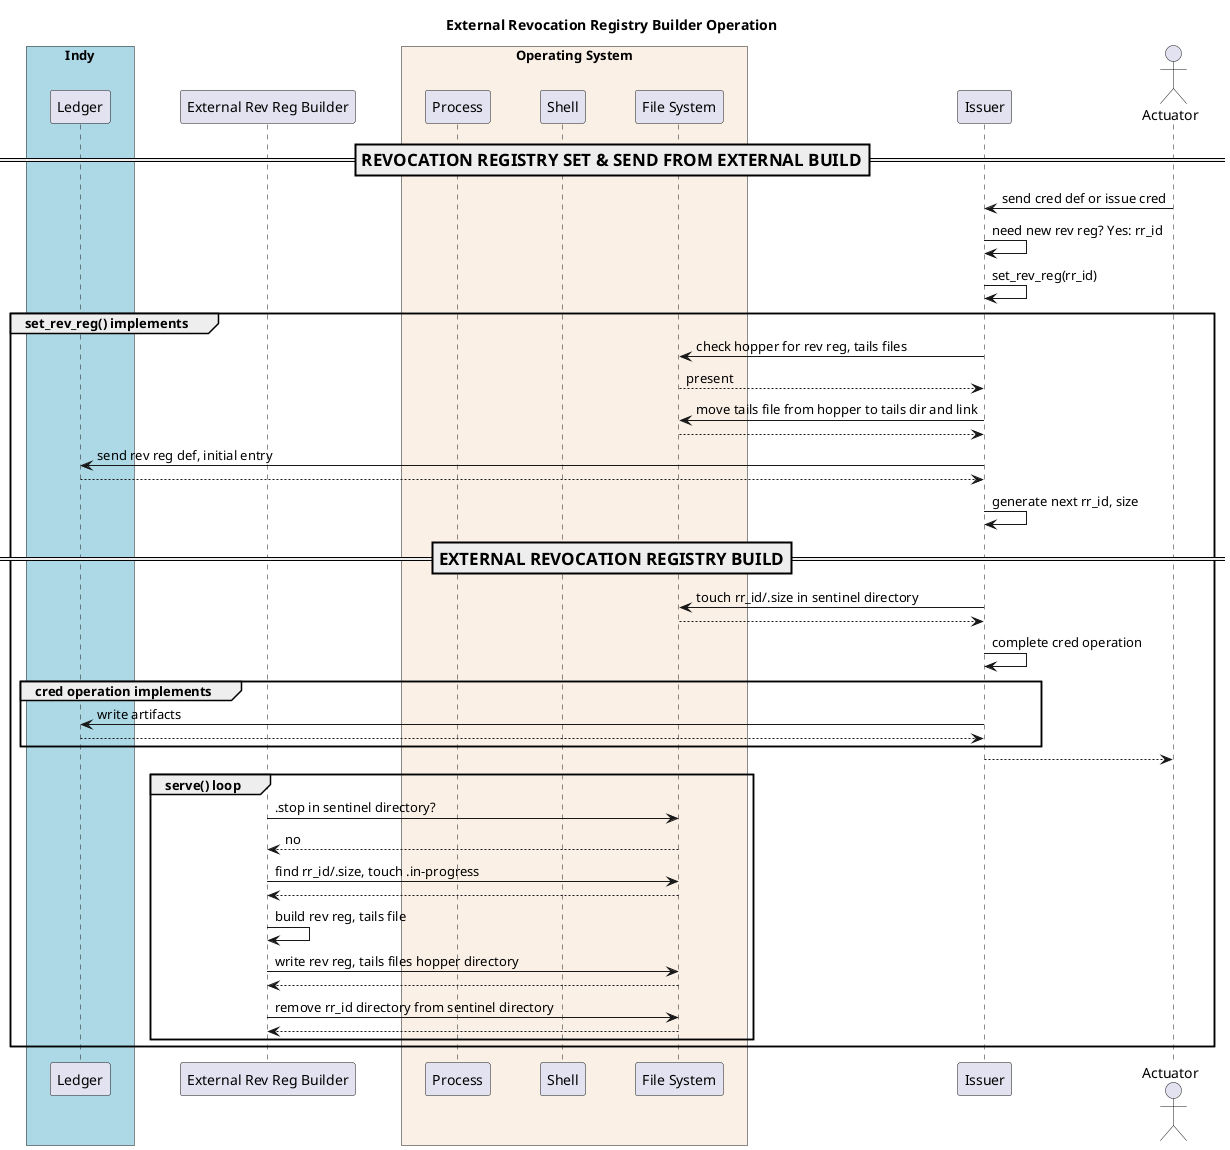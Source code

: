 @startuml
/'
Copyright 2017-2018 Government of Canada - Public Services and Procurement Canada - buyandsell.gc.ca

Licensed under the Apache License, Version 2.0 (the "License");
you may not use this file except in compliance with the License.
You may obtain a copy of the License at

http://www.apache.org/licenses/LICENSE-2.0

Unless required by applicable law or agreed to in writing, software
distributed under the License is distributed on an "AS IS" BASIS,
WITHOUT WARRANTIES OR CONDITIONS OF ANY KIND, either express or implied.
See the License for the specific language governing permissions and
limitations under the License.
'/

skinparam ParticipantPadding 20
skinparam BoxPadding 20

title External Revocation Registry Builder Operation

box "Indy" #LightBlue
    participant "Ledger" as ledger
endbox

participant "External Rev Reg Builder" as rrbx
box "Operating System" #Linen
    participant "Process" as proc
    participant "Shell" as bash
    participant "File System" as fs
endbox
participant "Issuer" as issuer

actor "Actuator" as ator

=== REVOCATION REGISTRY SET & SEND FROM EXTERNAL BUILD ==
ator -> issuer: send cred def or issue cred
issuer -> issuer: need new rev reg? Yes: rr_id
issuer -> issuer: set_rev_reg(rr_id)
group set_rev_reg() implements
    issuer -> fs: check hopper for rev reg, tails files
    fs --> issuer: present
    issuer -> fs: move tails file from hopper to tails dir and link
    fs --> issuer:
    issuer -> ledger: send rev reg def, initial entry
    ledger --> issuer:
    issuer -> issuer: generate next rr_id, size

=== EXTERNAL REVOCATION REGISTRY BUILD ==

    issuer -> fs: touch rr_id/.size in sentinel directory
    fs --> issuer:
    issuer -> issuer: complete cred operation
    group cred operation implements
        issuer -> ledger: write artifacts
        ledger --> issuer
    end
    issuer --> ator:
    group serve() loop
        rrbx -> fs: .stop in sentinel directory?
        fs --> rrbx: no
        rrbx -> fs: find rr_id/.size, touch .in-progress
        fs --> rrbx:
        rrbx -> rrbx: build rev reg, tails file
        rrbx -> fs: write rev reg, tails files hopper directory
        fs --> rrbx:
        rrbx -> fs: remove rr_id directory from sentinel directory
        fs --> rrbx:
    end
end

@enduml
